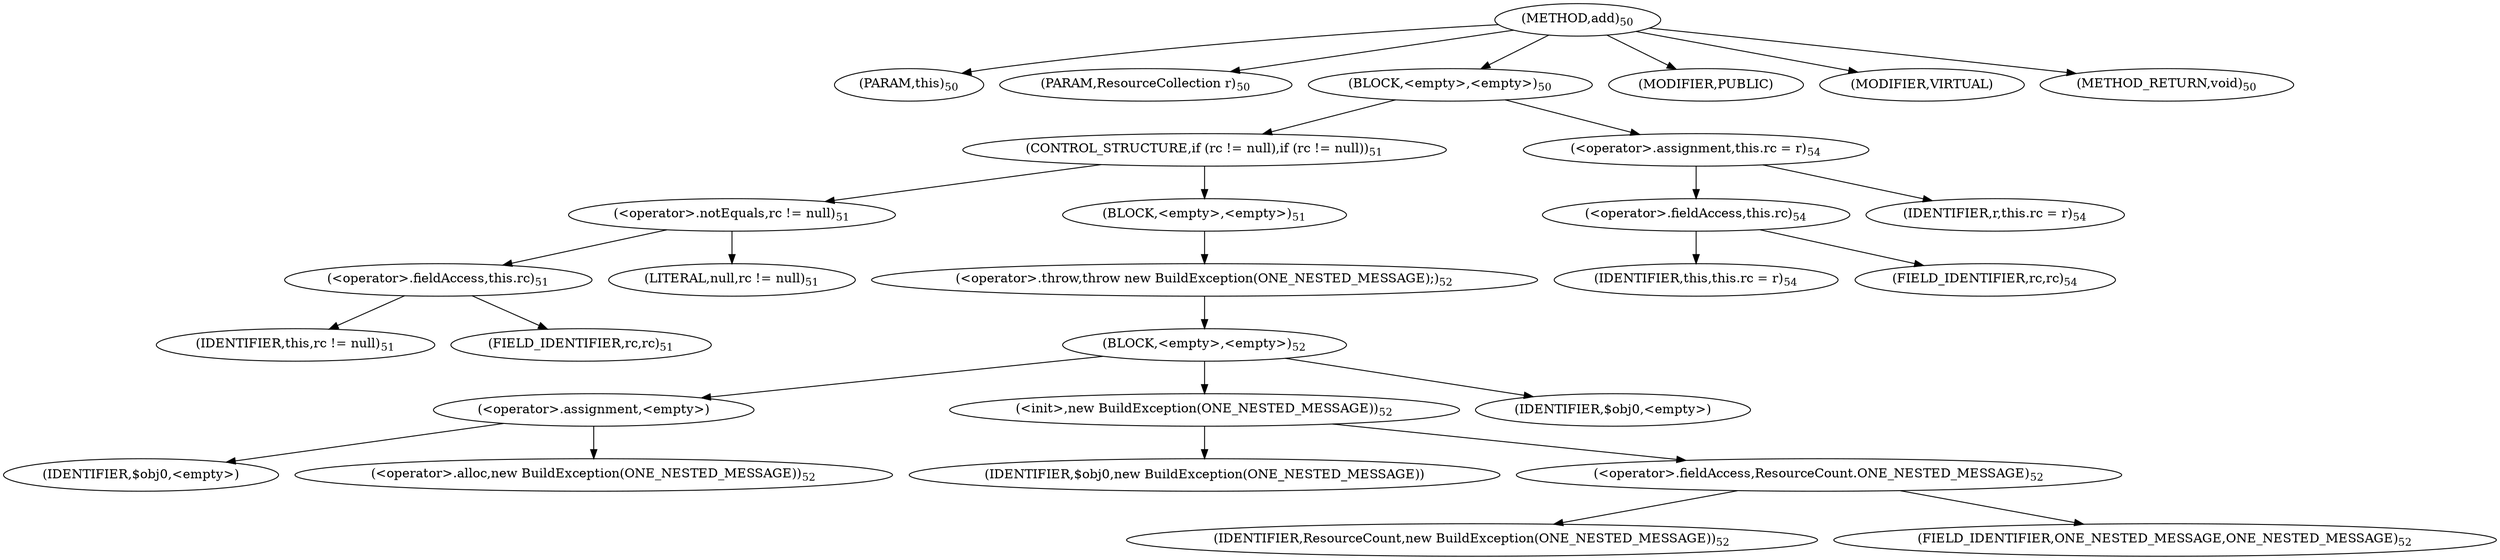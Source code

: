 digraph "add" {  
"32" [label = <(METHOD,add)<SUB>50</SUB>> ]
"33" [label = <(PARAM,this)<SUB>50</SUB>> ]
"34" [label = <(PARAM,ResourceCollection r)<SUB>50</SUB>> ]
"35" [label = <(BLOCK,&lt;empty&gt;,&lt;empty&gt;)<SUB>50</SUB>> ]
"36" [label = <(CONTROL_STRUCTURE,if (rc != null),if (rc != null))<SUB>51</SUB>> ]
"37" [label = <(&lt;operator&gt;.notEquals,rc != null)<SUB>51</SUB>> ]
"38" [label = <(&lt;operator&gt;.fieldAccess,this.rc)<SUB>51</SUB>> ]
"39" [label = <(IDENTIFIER,this,rc != null)<SUB>51</SUB>> ]
"40" [label = <(FIELD_IDENTIFIER,rc,rc)<SUB>51</SUB>> ]
"41" [label = <(LITERAL,null,rc != null)<SUB>51</SUB>> ]
"42" [label = <(BLOCK,&lt;empty&gt;,&lt;empty&gt;)<SUB>51</SUB>> ]
"43" [label = <(&lt;operator&gt;.throw,throw new BuildException(ONE_NESTED_MESSAGE);)<SUB>52</SUB>> ]
"44" [label = <(BLOCK,&lt;empty&gt;,&lt;empty&gt;)<SUB>52</SUB>> ]
"45" [label = <(&lt;operator&gt;.assignment,&lt;empty&gt;)> ]
"46" [label = <(IDENTIFIER,$obj0,&lt;empty&gt;)> ]
"47" [label = <(&lt;operator&gt;.alloc,new BuildException(ONE_NESTED_MESSAGE))<SUB>52</SUB>> ]
"48" [label = <(&lt;init&gt;,new BuildException(ONE_NESTED_MESSAGE))<SUB>52</SUB>> ]
"49" [label = <(IDENTIFIER,$obj0,new BuildException(ONE_NESTED_MESSAGE))> ]
"50" [label = <(&lt;operator&gt;.fieldAccess,ResourceCount.ONE_NESTED_MESSAGE)<SUB>52</SUB>> ]
"51" [label = <(IDENTIFIER,ResourceCount,new BuildException(ONE_NESTED_MESSAGE))<SUB>52</SUB>> ]
"52" [label = <(FIELD_IDENTIFIER,ONE_NESTED_MESSAGE,ONE_NESTED_MESSAGE)<SUB>52</SUB>> ]
"53" [label = <(IDENTIFIER,$obj0,&lt;empty&gt;)> ]
"54" [label = <(&lt;operator&gt;.assignment,this.rc = r)<SUB>54</SUB>> ]
"55" [label = <(&lt;operator&gt;.fieldAccess,this.rc)<SUB>54</SUB>> ]
"56" [label = <(IDENTIFIER,this,this.rc = r)<SUB>54</SUB>> ]
"57" [label = <(FIELD_IDENTIFIER,rc,rc)<SUB>54</SUB>> ]
"58" [label = <(IDENTIFIER,r,this.rc = r)<SUB>54</SUB>> ]
"59" [label = <(MODIFIER,PUBLIC)> ]
"60" [label = <(MODIFIER,VIRTUAL)> ]
"61" [label = <(METHOD_RETURN,void)<SUB>50</SUB>> ]
  "32" -> "33" 
  "32" -> "34" 
  "32" -> "35" 
  "32" -> "59" 
  "32" -> "60" 
  "32" -> "61" 
  "35" -> "36" 
  "35" -> "54" 
  "36" -> "37" 
  "36" -> "42" 
  "37" -> "38" 
  "37" -> "41" 
  "38" -> "39" 
  "38" -> "40" 
  "42" -> "43" 
  "43" -> "44" 
  "44" -> "45" 
  "44" -> "48" 
  "44" -> "53" 
  "45" -> "46" 
  "45" -> "47" 
  "48" -> "49" 
  "48" -> "50" 
  "50" -> "51" 
  "50" -> "52" 
  "54" -> "55" 
  "54" -> "58" 
  "55" -> "56" 
  "55" -> "57" 
}
